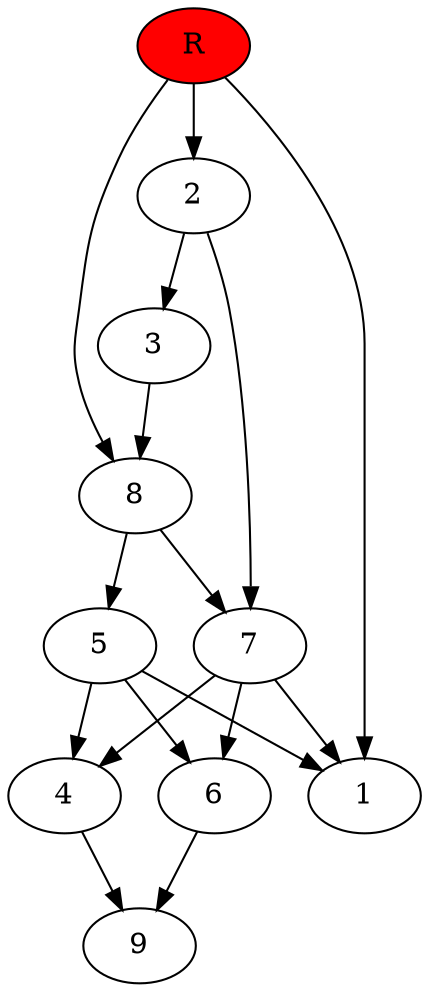 digraph prb46550 {
	1
	2
	3
	4
	5
	6
	7
	8
	R [fillcolor="#ff0000" style=filled]
	2 -> 3
	2 -> 7
	3 -> 8
	4 -> 9
	5 -> 1
	5 -> 4
	5 -> 6
	6 -> 9
	7 -> 1
	7 -> 4
	7 -> 6
	8 -> 5
	8 -> 7
	R -> 1
	R -> 2
	R -> 8
}
